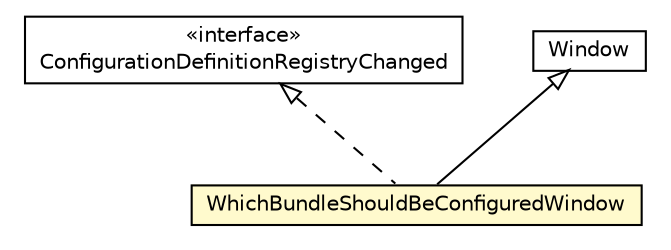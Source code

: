 #!/usr/local/bin/dot
#
# Class diagram 
# Generated by UMLGraph version R5_6-24-gf6e263 (http://www.umlgraph.org/)
#

digraph G {
	edge [fontname="Helvetica",fontsize=10,labelfontname="Helvetica",labelfontsize=10];
	node [fontname="Helvetica",fontsize=10,shape=plaintext];
	nodesep=0.25;
	ranksep=0.5;
	// org.universAAL.tools.ucc.configuration.configdefinitionregistry.interfaces.ConfigurationDefinitionRegistryChanged
	c8403664 [label=<<table title="org.universAAL.tools.ucc.configuration.configdefinitionregistry.interfaces.ConfigurationDefinitionRegistryChanged" border="0" cellborder="1" cellspacing="0" cellpadding="2" port="p" href="../configdefinitionregistry/interfaces/ConfigurationDefinitionRegistryChanged.html">
		<tr><td><table border="0" cellspacing="0" cellpadding="1">
<tr><td align="center" balign="center"> &#171;interface&#187; </td></tr>
<tr><td align="center" balign="center"> ConfigurationDefinitionRegistryChanged </td></tr>
		</table></td></tr>
		</table>>, URL="../configdefinitionregistry/interfaces/ConfigurationDefinitionRegistryChanged.html", fontname="Helvetica", fontcolor="black", fontsize=10.0];
	// org.universAAL.tools.ucc.configuration.view.WhichBundleShouldBeConfiguredWindow
	c8403676 [label=<<table title="org.universAAL.tools.ucc.configuration.view.WhichBundleShouldBeConfiguredWindow" border="0" cellborder="1" cellspacing="0" cellpadding="2" port="p" bgcolor="lemonChiffon" href="./WhichBundleShouldBeConfiguredWindow.html">
		<tr><td><table border="0" cellspacing="0" cellpadding="1">
<tr><td align="center" balign="center"> WhichBundleShouldBeConfiguredWindow </td></tr>
		</table></td></tr>
		</table>>, URL="./WhichBundleShouldBeConfiguredWindow.html", fontname="Helvetica", fontcolor="black", fontsize=10.0];
	//org.universAAL.tools.ucc.configuration.view.WhichBundleShouldBeConfiguredWindow extends com.vaadin.ui.Window
	c8403761:p -> c8403676:p [dir=back,arrowtail=empty];
	//org.universAAL.tools.ucc.configuration.view.WhichBundleShouldBeConfiguredWindow implements org.universAAL.tools.ucc.configuration.configdefinitionregistry.interfaces.ConfigurationDefinitionRegistryChanged
	c8403664:p -> c8403676:p [dir=back,arrowtail=empty,style=dashed];
	// com.vaadin.ui.Window
	c8403761 [label=<<table title="com.vaadin.ui.Window" border="0" cellborder="1" cellspacing="0" cellpadding="2" port="p" href="http://java.sun.com/j2se/1.4.2/docs/api/com/vaadin/ui/Window.html">
		<tr><td><table border="0" cellspacing="0" cellpadding="1">
<tr><td align="center" balign="center"> Window </td></tr>
		</table></td></tr>
		</table>>, URL="http://java.sun.com/j2se/1.4.2/docs/api/com/vaadin/ui/Window.html", fontname="Helvetica", fontcolor="black", fontsize=10.0];
}

